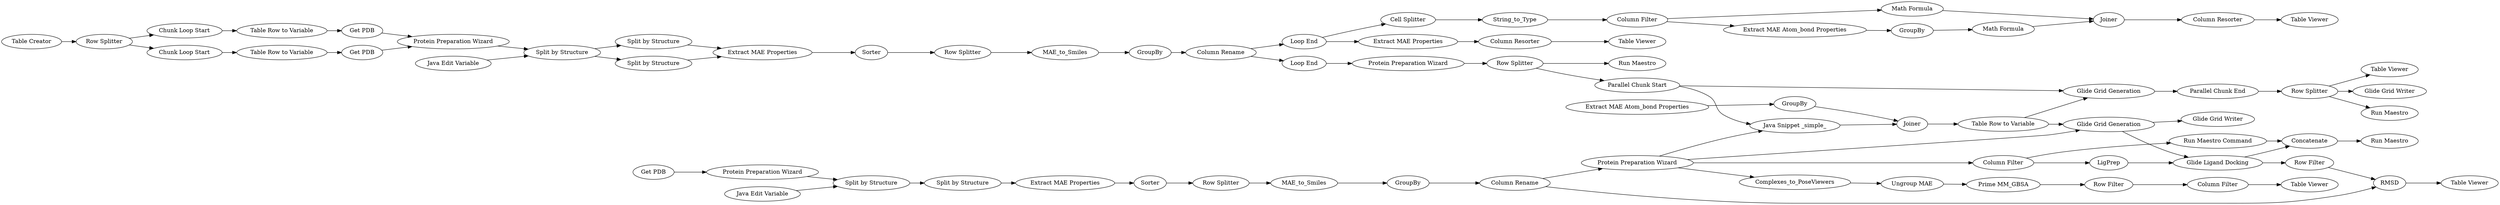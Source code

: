 digraph {
	8377 -> 9441
	9412 -> 134
	9452 -> 9453
	9451 -> 9457
	9222 -> 9422
	9413 -> 9412
	9132 -> 9133
	8472 -> 9433
	9422 -> 9270
	189 -> 9410
	9406 -> 9460
	8422 -> 8429
	9410 -> 9416
	9453 -> 9451
	9443 -> 9445
	9139 -> 9138
	9448 -> 9459
	9456 -> 9455
	9428 -> 9438
	9443 -> 9444
	134 -> 9137
	9430 -> 8432
	8428 -> 9408
	9107 -> 9106
	9132 -> 9434
	9406 -> 9448
	9268 -> 9271
	9267 -> 9222
	9425 -> 9430
	9412 -> 9141
	9408 -> 9419
	9433 -> 9434
	9269 -> 9272
	1 -> 35
	9138 -> 9135
	9109 -> 9441
	9419 -> 9405
	9443 -> 9442
	9271 -> 9222
	9434 -> 9136
	9106 -> 9109
	9417 -> 9421
	9411 -> 9416
	35 -> 8434
	8432 -> 8422
	9272 -> 9267
	8377 -> 9107
	9438 -> 9437
	9268 -> 9269
	9418 -> 9417
	9104 -> 9105
	9437 -> 9439
	9274 -> 9268
	9441 -> 8378
	9141 -> 9452
	9432 -> 8428
	9105 -> 9106
	8434 -> 8431
	9457 -> 9456
	8425 -> 8432
	8422 -> 9432
	9459 -> 9458
	9421 -> 9414
	35 -> 9431
	9414 -> 9413
	9415 -> 9418
	9437 -> 8377
	9409 -> 9407
	9214 -> 8422
	9141 -> 9107
	9141 -> 9132
	9141 -> 8472
	8429 -> 8428
	9405 -> 9409
	8378 -> 9443
	9136 -> 134
	9416 -> 9415
	9431 -> 9425
	9407 -> 9406
	9109 -> 9132
	9460 -> 9274
	8472 -> 9139
	9434 -> 9138
	9407 -> 9428
	8431 -> 8425
	9430 [label="Get PDB"]
	8425 [label="Get PDB"]
	9139 [label="Run Maestro Command"]
	9406 [label="Loop End"]
	9431 [label="Chunk Loop Start"]
	9432 [label="Split by Structure"]
	9409 [label=GroupBy]
	189 [label="Get PDB"]
	9407 [label="Column Rename"]
	9453 [label="Ungroup MAE"]
	9418 [label="Extract MAE Properties"]
	9104 [label="Extract MAE Atom_bond Properties"]
	9419 [label="Row Splitter"]
	9437 [label="Row Splitter"]
	9214 [label="Java Edit Variable"]
	134 [label=RMSD]
	8428 [label="Extract MAE Properties"]
	9222 [label=Joiner]
	9456 [label="Column Filter"]
	9458 [label="Table Viewer"]
	9138 [label=Concatenate]
	8432 [label="Protein Preparation Wizard"]
	9460 [label="Cell Splitter"]
	9109 [label="Table Row to Variable"]
	9445 [label="Run Maestro"]
	9422 [label="Column Resorter"]
	9272 [label=GroupBy]
	9405 [label=MAE_to_Smiles]
	8429 [label="Split by Structure"]
	9425 [label="Table Row to Variable"]
	9444 [label="Table Viewer"]
	9443 [label="Row Splitter"]
	9105 [label=GroupBy]
	1 [label="Table Creator"]
	9141 [label="Protein Preparation Wizard"]
	9415 [label="Split by Structure"]
	9412 [label="Column Rename"]
	9408 [label=Sorter]
	9269 [label="Extract MAE Atom_bond Properties"]
	9451 [label="Prime MM_GBSA"]
	9106 [label=Joiner]
	8422 [label="Split by Structure"]
	9457 [label="Row Filter"]
	9421 [label="Row Splitter"]
	9439 [label="Run Maestro"]
	9448 [label="Extract MAE Properties"]
	9132 [label="Glide Grid Generation"]
	9274 [label=String_to_Type]
	9434 [label="Glide Ligand Docking"]
	9133 [label="Glide Grid Writer"]
	9136 [label="Row Filter"]
	9413 [label=GroupBy]
	8377 [label="Parallel Chunk Start"]
	9416 [label="Split by Structure"]
	35 [label="Row Splitter"]
	9417 [label=Sorter]
	9271 [label="Math Formula"]
	8472 [label="Column Filter"]
	9438 [label="Protein Preparation Wizard"]
	9267 [label="Math Formula"]
	9441 [label="Glide Grid Generation"]
	9433 [label=LigPrep]
	9442 [label="Glide Grid Writer"]
	9428 [label="Loop End"]
	9411 [label="Java Edit Variable"]
	9107 [label="Java Snippet _simple_"]
	9455 [label="Table Viewer"]
	8431 [label="Table Row to Variable"]
	9410 [label="Protein Preparation Wizard"]
	9268 [label="Column Filter"]
	8378 [label="Parallel Chunk End"]
	8434 [label="Chunk Loop Start"]
	9270 [label="Table Viewer"]
	9135 [label="Run Maestro"]
	9452 [label=Complexes_to_PoseViewers]
	9414 [label=MAE_to_Smiles]
	9137 [label="Table Viewer"]
	9459 [label="Column Resorter"]
	rankdir=LR
}
